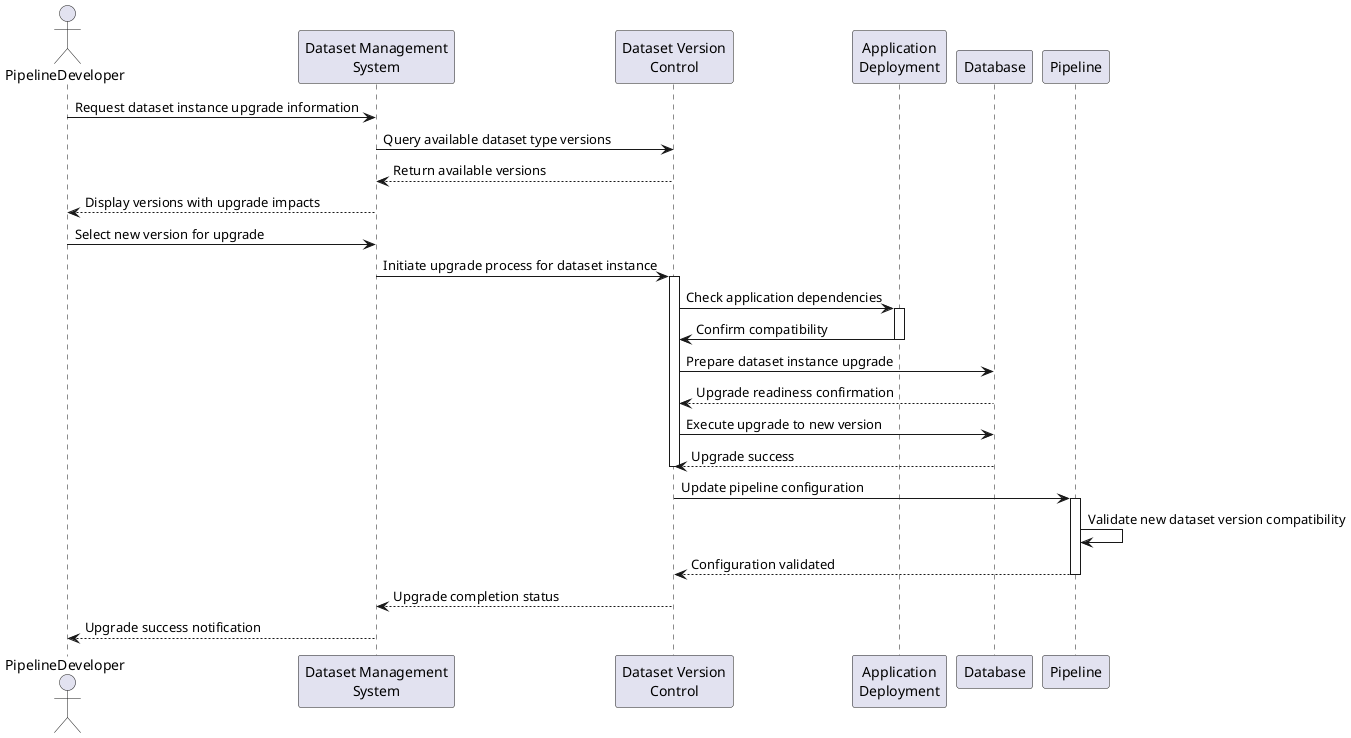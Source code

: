 @startuml
actor PipelineDeveloper as Developer
participant "Dataset Management\nSystem" as ManagementSystem
participant "Dataset Version\nControl" as VersionControl
participant "Application\nDeployment" as AppDeployment
participant Database as DB
participant Pipeline as Pipeline

Developer -> ManagementSystem : Request dataset instance upgrade information
ManagementSystem -> VersionControl : Query available dataset type versions
VersionControl --> ManagementSystem : Return available versions
ManagementSystem --> Developer : Display versions with upgrade impacts

Developer -> ManagementSystem : Select new version for upgrade
ManagementSystem -> VersionControl : Initiate upgrade process for dataset instance
activate VersionControl

VersionControl -> AppDeployment : Check application dependencies
activate AppDeployment
AppDeployment -> VersionControl : Confirm compatibility
deactivate AppDeployment

VersionControl -> DB : Prepare dataset instance upgrade
DB --> VersionControl : Upgrade readiness confirmation
VersionControl -> DB : Execute upgrade to new version
DB --> VersionControl : Upgrade success
deactivate VersionControl

VersionControl -> Pipeline : Update pipeline configuration
activate Pipeline
Pipeline -> Pipeline : Validate new dataset version compatibility
Pipeline --> VersionControl : Configuration validated
deactivate Pipeline

VersionControl --> ManagementSystem : Upgrade completion status
ManagementSystem --> Developer : Upgrade success notification

@enduml
